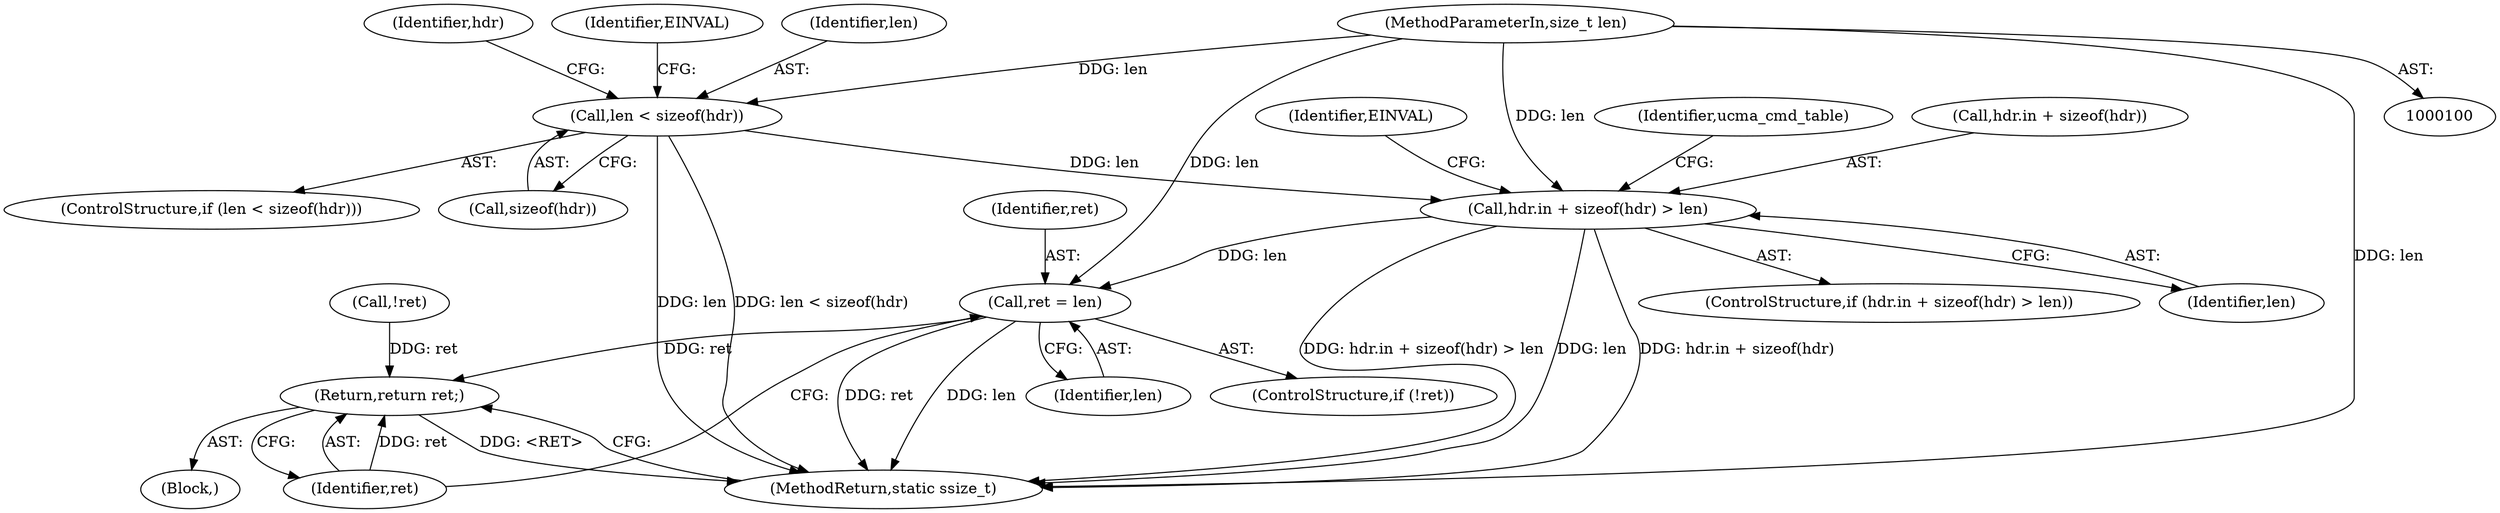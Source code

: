 digraph "0_linux_e6bd18f57aad1a2d1ef40e646d03ed0f2515c9e3_0@API" {
"1000151" [label="(Call,hdr.in + sizeof(hdr) > len)"];
"1000123" [label="(Call,len < sizeof(hdr))"];
"1000103" [label="(MethodParameterIn,size_t len)"];
"1000189" [label="(Call,ret = len)"];
"1000192" [label="(Return,return ret;)"];
"1000158" [label="(Identifier,len)"];
"1000192" [label="(Return,return ret;)"];
"1000187" [label="(Call,!ret)"];
"1000194" [label="(MethodReturn,static ssize_t)"];
"1000190" [label="(Identifier,ret)"];
"1000193" [label="(Identifier,ret)"];
"1000122" [label="(ControlStructure,if (len < sizeof(hdr)))"];
"1000150" [label="(ControlStructure,if (hdr.in + sizeof(hdr) > len))"];
"1000123" [label="(Call,len < sizeof(hdr))"];
"1000191" [label="(Identifier,len)"];
"1000151" [label="(Call,hdr.in + sizeof(hdr) > len)"];
"1000165" [label="(Identifier,ucma_cmd_table)"];
"1000125" [label="(Call,sizeof(hdr))"];
"1000105" [label="(Block,)"];
"1000189" [label="(Call,ret = len)"];
"1000133" [label="(Identifier,hdr)"];
"1000152" [label="(Call,hdr.in + sizeof(hdr))"];
"1000103" [label="(MethodParameterIn,size_t len)"];
"1000161" [label="(Identifier,EINVAL)"];
"1000186" [label="(ControlStructure,if (!ret))"];
"1000129" [label="(Identifier,EINVAL)"];
"1000124" [label="(Identifier,len)"];
"1000151" -> "1000150"  [label="AST: "];
"1000151" -> "1000158"  [label="CFG: "];
"1000152" -> "1000151"  [label="AST: "];
"1000158" -> "1000151"  [label="AST: "];
"1000161" -> "1000151"  [label="CFG: "];
"1000165" -> "1000151"  [label="CFG: "];
"1000151" -> "1000194"  [label="DDG: hdr.in + sizeof(hdr)"];
"1000151" -> "1000194"  [label="DDG: hdr.in + sizeof(hdr) > len"];
"1000151" -> "1000194"  [label="DDG: len"];
"1000123" -> "1000151"  [label="DDG: len"];
"1000103" -> "1000151"  [label="DDG: len"];
"1000151" -> "1000189"  [label="DDG: len"];
"1000123" -> "1000122"  [label="AST: "];
"1000123" -> "1000125"  [label="CFG: "];
"1000124" -> "1000123"  [label="AST: "];
"1000125" -> "1000123"  [label="AST: "];
"1000129" -> "1000123"  [label="CFG: "];
"1000133" -> "1000123"  [label="CFG: "];
"1000123" -> "1000194"  [label="DDG: len < sizeof(hdr)"];
"1000123" -> "1000194"  [label="DDG: len"];
"1000103" -> "1000123"  [label="DDG: len"];
"1000103" -> "1000100"  [label="AST: "];
"1000103" -> "1000194"  [label="DDG: len"];
"1000103" -> "1000189"  [label="DDG: len"];
"1000189" -> "1000186"  [label="AST: "];
"1000189" -> "1000191"  [label="CFG: "];
"1000190" -> "1000189"  [label="AST: "];
"1000191" -> "1000189"  [label="AST: "];
"1000193" -> "1000189"  [label="CFG: "];
"1000189" -> "1000194"  [label="DDG: ret"];
"1000189" -> "1000194"  [label="DDG: len"];
"1000189" -> "1000192"  [label="DDG: ret"];
"1000192" -> "1000105"  [label="AST: "];
"1000192" -> "1000193"  [label="CFG: "];
"1000193" -> "1000192"  [label="AST: "];
"1000194" -> "1000192"  [label="CFG: "];
"1000192" -> "1000194"  [label="DDG: <RET>"];
"1000193" -> "1000192"  [label="DDG: ret"];
"1000187" -> "1000192"  [label="DDG: ret"];
}
